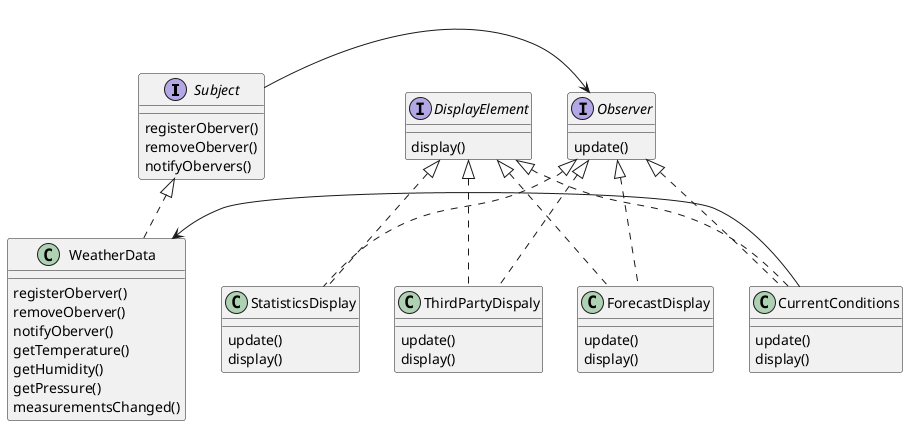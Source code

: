 @startuml

interface Subject {
    registerOberver()
    removeOberver()
    notifyObervers()
}

interface Observer {
    update()
}

interface DisplayElement {
    display()
}

class WeatherData {
    registerOberver()
    removeOberver()
    notifyOberver()
    getTemperature()
    getHumidity()
    getPressure()
    measurementsChanged()
}

class CurrentConditions {
    update()
    display()
}

class StatisticsDisplay {
    update()
    display()
}

class ThirdPartyDispaly {
    update()
    display()
}

class ForecastDisplay {
    update()
    display()
}

Subject -R-> Observer
Subject <|.. WeatherData
Observer <|.. CurrentConditions
DisplayElement <|.. CurrentConditions
WeatherData <-R- CurrentConditions
Observer <|.. StatisticsDisplay
DisplayElement <|.. StatisticsDisplay
Observer <|.. ThirdPartyDispaly
DisplayElement <|.. ThirdPartyDispaly
Observer <|.. ForecastDisplay
DisplayElement <|.. ForecastDisplay


@enduml